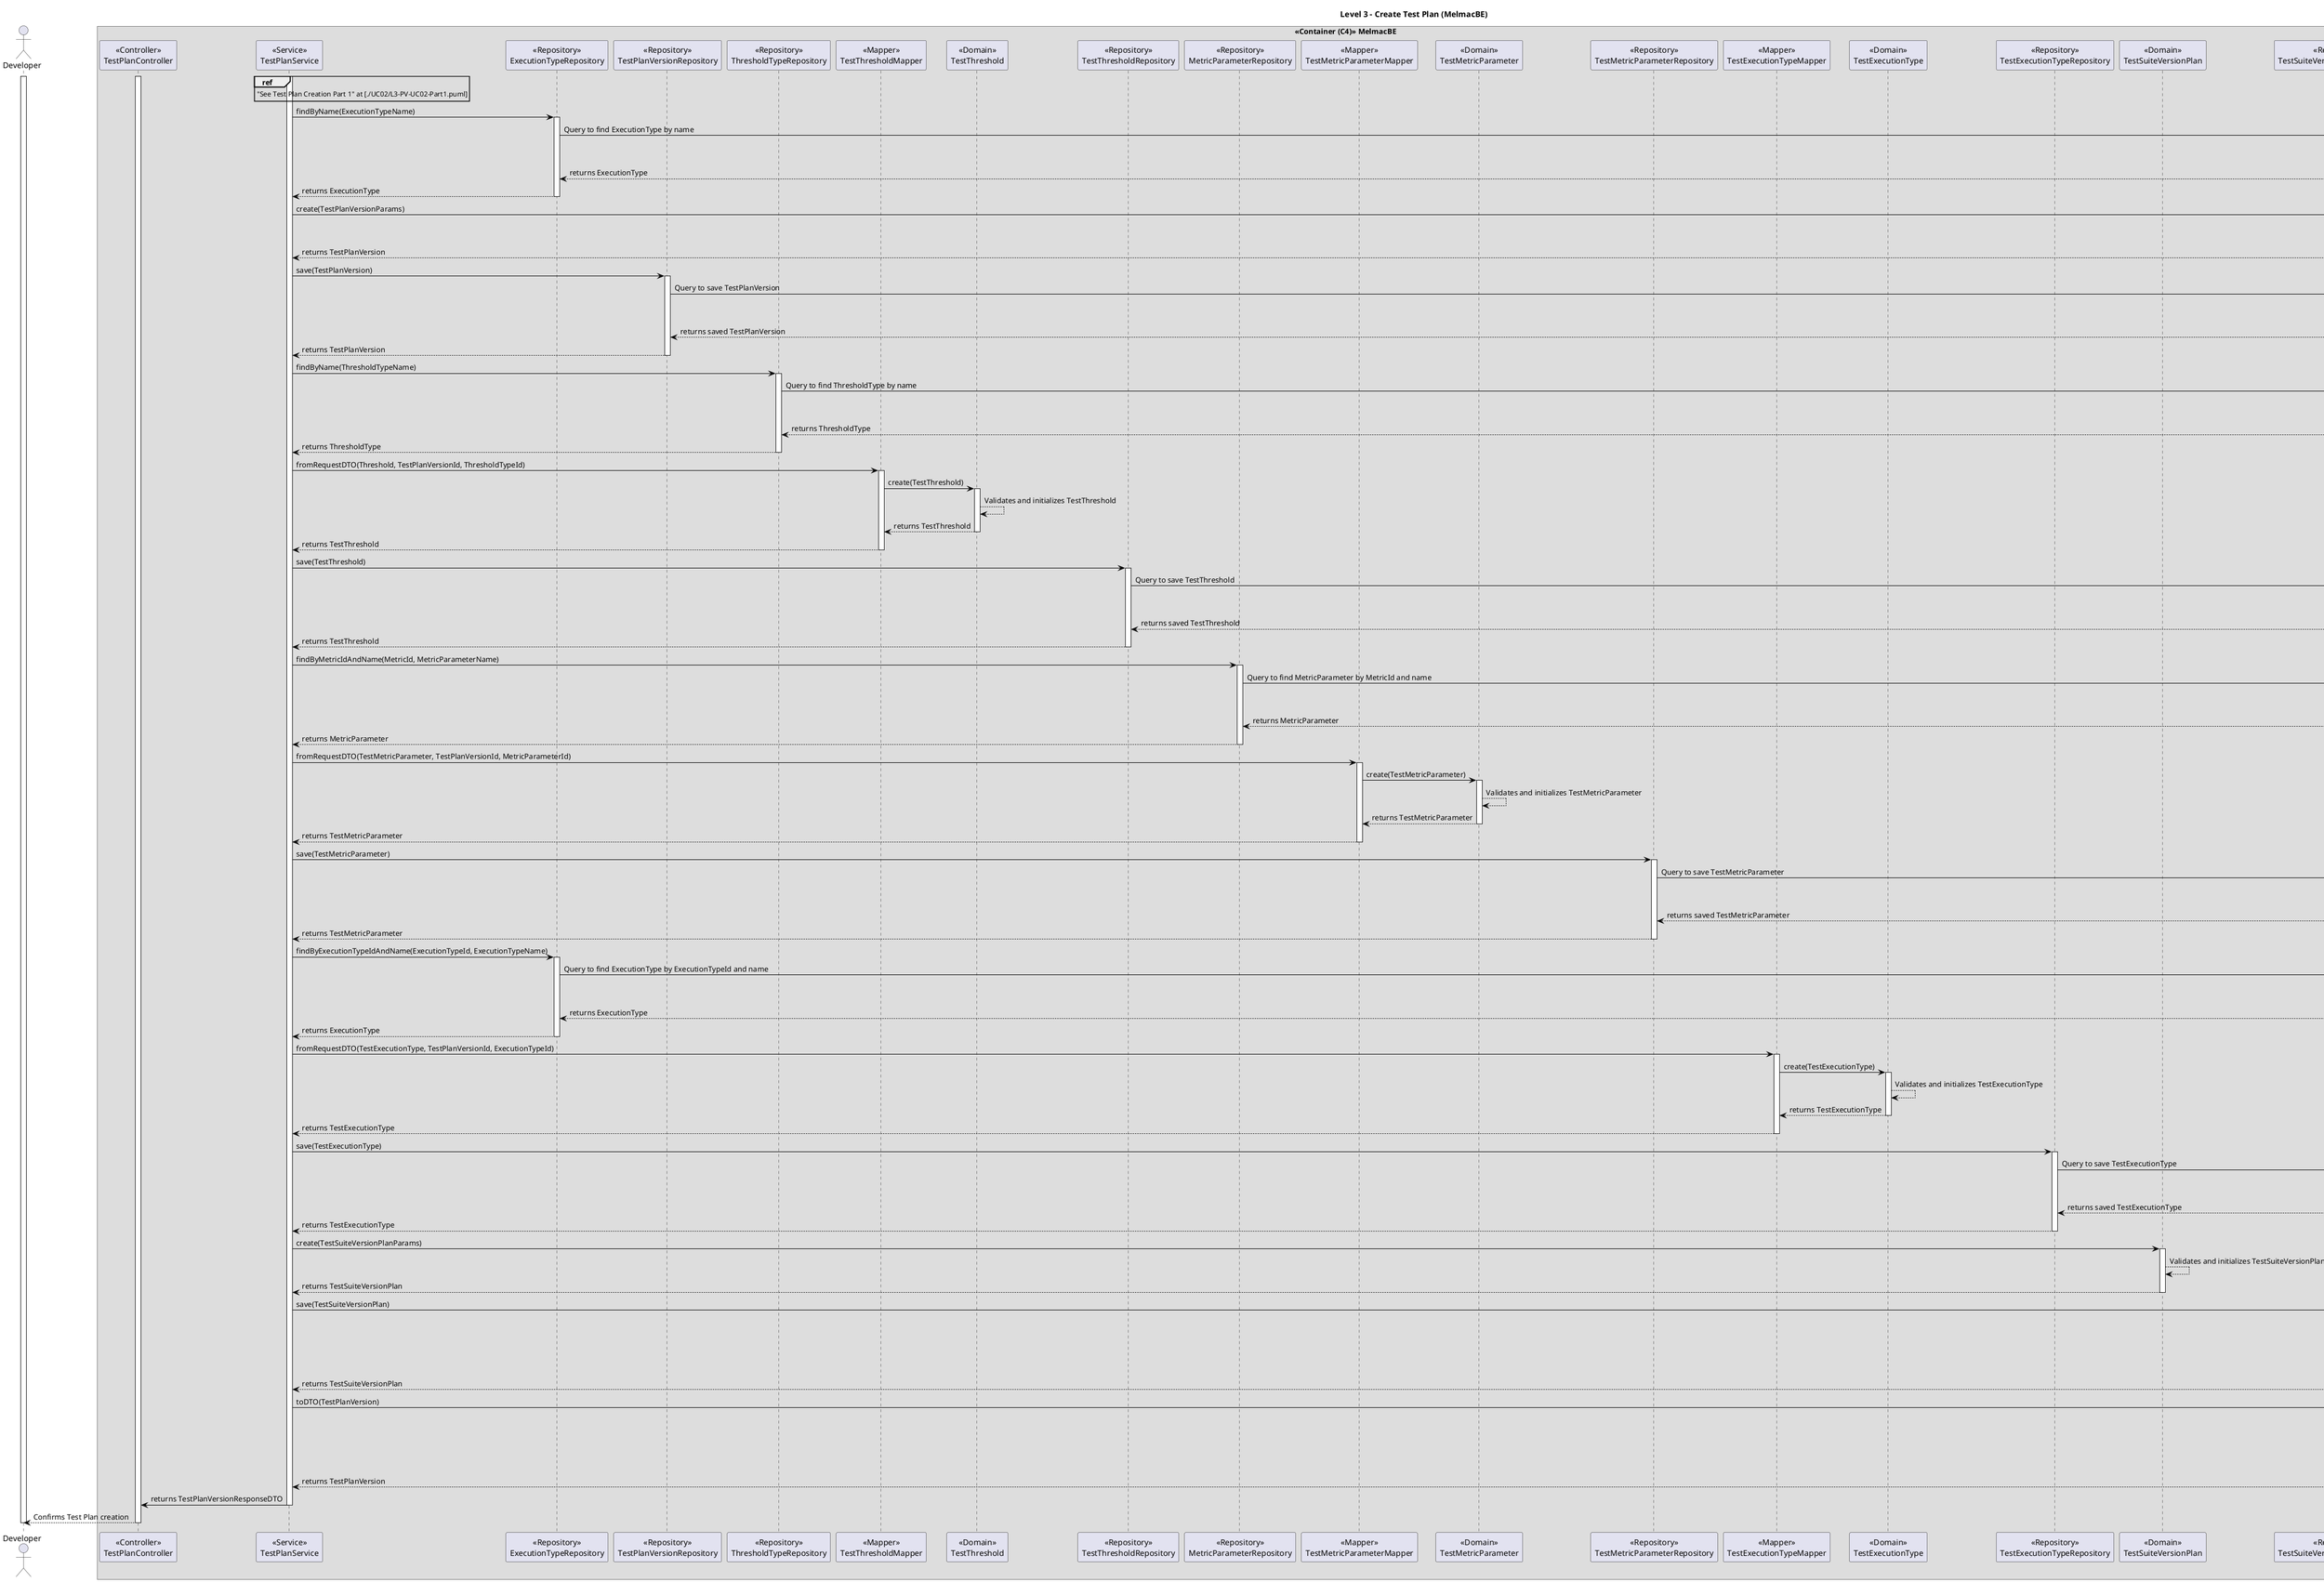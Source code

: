 @startuml L3-PV-UC02-Part2

title Level 3 - Create Test Plan (MelmacBE)

hide empty members

skinparam class {
    BackgroundColor<<valueObject>> #D6EAF8
    BackgroundColor<<root>> #FDEBD0
    BackgroundColor<<service>> #D1F2EB
    BackgroundColor #FEF9E7
    ArrowColor Black
}

skinparam package {
    BackgroundColor #EBF5FB
}

actor Developer as D

box "<<Container (C4)>> MelmacBE"
    participant "<<Controller>>\nTestPlanController" as Controller
    participant "<<Service>>\nTestPlanService" as Service
    participant "<<Repository>>\nExecutionTypeRepository" as ExecutionTypeRepo
    participant "<<Domain>>\nTestPlanVersion" as TestPlanVersion
    participant "<<Repository>>\nTestPlanVersionRepository" as PlanVersionRepo
    participant "<<Repository>>\nThresholdTypeRepository" as ThresholdTypeRepo
    participant "<<Mapper>>\nTestThresholdMapper" as ThresholdMapper
    participant "<<Domain>>\nTestThreshold" as TestThreshold
    participant "<<Repository>>\nTestThresholdRepository" as ThresholdRepo
    participant "<<Repository>>\nMetricParameterRepository" as MetricParameterRepo
    participant "<<Mapper>>\nTestMetricParameterMapper" as MetricParameterMapper
    participant "<<Domain>>\nTestMetricParameter" as TestMetricParameter
    participant "<<Repository>>\nTestMetricParameterRepository" as TestMetricParameterRepo
    participant "<<Mapper>>\nTestExecutionTypeMapper" as ExecutionTypeMapper
    participant "<<Domain>>\nTestExecutionType" as TestExecutionType
    participant "<<Repository>>\nTestExecutionTypeRepository" as TestExecutionTypeRepo
    participant "<<Domain>>\nTestSuiteVersionPlan" as TestSuiteVersionPlan
    participant "<<Repository>>\nTestSuiteVersionPlanRepository" as TestSuiteVersionPlanRepo
    participant "<<Mapper>>\nTestPlanVersionMapper" as TestPlanVersionMapper
    participant "<<DTO>>\nTestPlanVersionDTO" as TestPlanVersion
end box
participant "<<External>>\nDatabase" as DB

activate D
activate Controller
activate Service
ref over Service 
    "See Test Plan Creation Part 1" at [./UC02/L3-PV-UC02-Part1.puml]
end ref
Service -> ExecutionTypeRepo: findByName(ExecutionTypeName)
activate ExecutionTypeRepo
ExecutionTypeRepo -> DB: Query to find ExecutionType by name
activate DB
DB --> DB: Finds ExecutionType
DB --> ExecutionTypeRepo: returns ExecutionType
deactivate DB
ExecutionTypeRepo --> Service: returns ExecutionType
deactivate ExecutionTypeRepo
Service -> TestPlanVersion: create(TestPlanVersionParams)
activate TestPlanVersion
TestPlanVersion --> TestPlanVersion: Validates and initializes TestPlanVersion
TestPlanVersion --> Service: returns TestPlanVersion
deactivate TestPlanVersion
Service -> PlanVersionRepo: save(TestPlanVersion)
activate PlanVersionRepo
PlanVersionRepo -> DB: Query to save TestPlanVersion
activate DB
DB --> DB: Saves TestPlanVersion
DB --> PlanVersionRepo: returns saved TestPlanVersion
deactivate DB
PlanVersionRepo --> Service: returns TestPlanVersion
deactivate PlanVersionRepo
Service -> ThresholdTypeRepo: findByName(ThresholdTypeName)
activate ThresholdTypeRepo
ThresholdTypeRepo -> DB: Query to find ThresholdType by name
activate DB
DB --> DB: Finds ThresholdType
DB --> ThresholdTypeRepo: returns ThresholdType
deactivate DB
ThresholdTypeRepo --> Service: returns ThresholdType
deactivate ThresholdTypeRepo
Service -> ThresholdMapper: fromRequestDTO(Threshold, TestPlanVersionId, ThresholdTypeId)
activate ThresholdMapper
ThresholdMapper -> TestThreshold: create(TestThreshold)
activate TestThreshold
TestThreshold --> TestThreshold: Validates and initializes TestThreshold
TestThreshold --> ThresholdMapper: returns TestThreshold
deactivate TestThreshold
ThresholdMapper --> Service: returns TestThreshold
deactivate ThresholdMapper
Service -> ThresholdRepo: save(TestThreshold)
activate ThresholdRepo
ThresholdRepo -> DB: Query to save TestThreshold
activate DB
DB --> DB: Saves TestThreshold
DB --> ThresholdRepo: returns saved TestThreshold
deactivate DB
ThresholdRepo --> Service: returns TestThreshold
deactivate ThresholdRepo
Service -> MetricParameterRepo: findByMetricIdAndName(MetricId, MetricParameterName)
activate MetricParameterRepo
MetricParameterRepo -> DB: Query to find MetricParameter by MetricId and name
activate DB
DB --> DB: Finds MetricParameter
DB --> MetricParameterRepo: returns MetricParameter
deactivate DB
MetricParameterRepo --> Service: returns MetricParameter
deactivate MetricParameterRepo
Service -> MetricParameterMapper: fromRequestDTO(TestMetricParameter, TestPlanVersionId, MetricParameterId)
activate MetricParameterMapper
MetricParameterMapper -> TestMetricParameter: create(TestMetricParameter)
activate TestMetricParameter
TestMetricParameter --> TestMetricParameter: Validates and initializes TestMetricParameter
TestMetricParameter --> MetricParameterMapper: returns TestMetricParameter
deactivate TestMetricParameter
MetricParameterMapper --> Service: returns TestMetricParameter
deactivate MetricParameterMapper
Service -> TestMetricParameterRepo: save(TestMetricParameter)
activate TestMetricParameterRepo
TestMetricParameterRepo -> DB: Query to save TestMetricParameter
activate DB
DB --> DB: Saves TestMetricParameter
DB --> TestMetricParameterRepo: returns saved TestMetricParameter
deactivate DB
TestMetricParameterRepo --> Service: returns TestMetricParameter
deactivate TestMetricParameterRepo
Service -> ExecutionTypeRepo: findByExecutionTypeIdAndName(ExecutionTypeId, ExecutionTypeName)
activate ExecutionTypeRepo
ExecutionTypeRepo -> DB: Query to find ExecutionType by ExecutionTypeId and name
activate DB
DB --> DB: Finds ExecutionType
DB --> ExecutionTypeRepo: returns ExecutionType
deactivate DB
ExecutionTypeRepo --> Service: returns ExecutionType
deactivate ExecutionTypeRepo
Service -> ExecutionTypeMapper: fromRequestDTO(TestExecutionType, TestPlanVersionId, ExecutionTypeId)
activate ExecutionTypeMapper
ExecutionTypeMapper -> TestExecutionType: create(TestExecutionType)
activate TestExecutionType
TestExecutionType --> TestExecutionType: Validates and initializes TestExecutionType
TestExecutionType --> ExecutionTypeMapper: returns TestExecutionType
deactivate TestExecutionType
ExecutionTypeMapper --> Service: returns TestExecutionType
deactivate ExecutionTypeMapper
Service -> TestExecutionTypeRepo: save(TestExecutionType)
activate TestExecutionTypeRepo
TestExecutionTypeRepo -> DB: Query to save TestExecutionType
activate DB
DB --> DB: Saves TestExecutionType
DB --> TestExecutionTypeRepo: returns saved TestExecutionType
deactivate DB
TestExecutionTypeRepo --> Service: returns TestExecutionType
deactivate TestExecutionTypeRepo
Service -> TestSuiteVersionPlan: create(TestSuiteVersionPlanParams)
activate TestSuiteVersionPlan
TestSuiteVersionPlan --> TestSuiteVersionPlan: Validates and initializes TestSuiteVersionPlan
TestSuiteVersionPlan --> Service: returns TestSuiteVersionPlan
deactivate TestSuiteVersionPlan
Service -> TestSuiteVersionPlanRepo: save(TestSuiteVersionPlan)
activate TestSuiteVersionPlanRepo
TestSuiteVersionPlanRepo -> DB: Query to save TestSuiteVersionPlan
activate DB
DB --> DB: Saves TestSuiteVersionPlan
DB --> TestSuiteVersionPlanRepo: returns saved TestSuiteVersionPlan
deactivate DB
TestSuiteVersionPlanRepo --> Service: returns TestSuiteVersionPlan
deactivate TestSuiteVersionPlanRepo
Service -> TestPlanVersionMapper: toDTO(TestPlanVersion)
activate TestPlanVersionMapper
TestPlanVersionMapper -> TestPlanVersion: create(TestPlanVersion)
activate TestPlanVersion
TestPlanVersion --> TestPlanVersion: Validates and initializes TestPlanVersion
TestPlanVersion --> TestPlanVersionMapper: returns TestPlanVersion
deactivate TestPlanVersion
TestPlanVersionMapper --> Service: returns TestPlanVersion
deactivate TestPlanVersionMapper
Service -> Controller: returns TestPlanVersionResponseDTO
deactivate Service
Controller --> D: Confirms Test Plan creation
deactivate Controller
deactivate D

@enduml